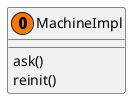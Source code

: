 @startuml
'https://plantuml.com/class-diagram

class MachineImpl << (O, #FF7700) >> {
ask()
reinit()
}

@enduml